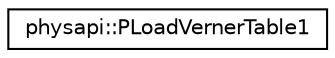 digraph "Graphical Class Hierarchy"
{
 // LATEX_PDF_SIZE
  edge [fontname="Helvetica",fontsize="10",labelfontname="Helvetica",labelfontsize="10"];
  node [fontname="Helvetica",fontsize="10",shape=record];
  rankdir="LR";
  Node0 [label="physapi::PLoadVernerTable1",height=0.2,width=0.4,color="black", fillcolor="white", style="filled",URL="$classphysapi_1_1_p_load_verner_table1.html",tooltip=" "];
}
